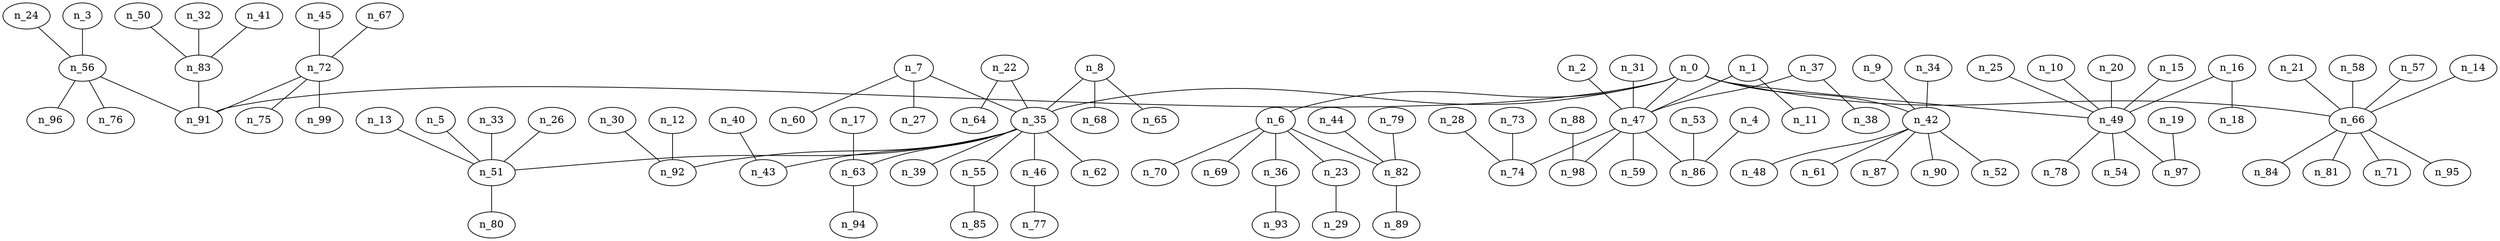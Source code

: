 graph grafoErdosRenyi_100_400_BFS  {
n_0;
n_91;
n_35;
n_6;
n_47;
n_42;
n_49;
n_66;
n_56;
n_83;
n_72;
n_7;
n_43;
n_51;
n_92;
n_62;
n_39;
n_55;
n_46;
n_22;
n_8;
n_63;
n_23;
n_70;
n_69;
n_82;
n_36;
n_2;
n_1;
n_74;
n_98;
n_86;
n_37;
n_31;
n_59;
n_61;
n_9;
n_87;
n_90;
n_52;
n_48;
n_34;
n_54;
n_20;
n_78;
n_15;
n_16;
n_25;
n_97;
n_10;
n_57;
n_95;
n_84;
n_14;
n_81;
n_71;
n_21;
n_58;
n_76;
n_96;
n_3;
n_24;
n_41;
n_50;
n_32;
n_67;
n_99;
n_45;
n_75;
n_60;
n_27;
n_40;
n_5;
n_33;
n_26;
n_80;
n_13;
n_12;
n_30;
n_85;
n_77;
n_64;
n_65;
n_68;
n_17;
n_94;
n_29;
n_79;
n_89;
n_44;
n_93;
n_11;
n_73;
n_28;
n_88;
n_4;
n_53;
n_38;
n_18;
n_19;
n_0 -- n_91;
n_0 -- n_35;
n_0 -- n_6;
n_0 -- n_47;
n_0 -- n_42;
n_0 -- n_49;
n_0 -- n_66;
n_56 -- n_91;
n_83 -- n_91;
n_72 -- n_91;
n_7 -- n_35;
n_35 -- n_43;
n_35 -- n_51;
n_35 -- n_92;
n_35 -- n_62;
n_35 -- n_39;
n_35 -- n_55;
n_35 -- n_46;
n_22 -- n_35;
n_8 -- n_35;
n_35 -- n_63;
n_6 -- n_23;
n_6 -- n_70;
n_6 -- n_69;
n_6 -- n_82;
n_6 -- n_36;
n_2 -- n_47;
n_1 -- n_47;
n_47 -- n_74;
n_47 -- n_98;
n_47 -- n_86;
n_37 -- n_47;
n_31 -- n_47;
n_47 -- n_59;
n_42 -- n_61;
n_9 -- n_42;
n_42 -- n_87;
n_42 -- n_90;
n_42 -- n_52;
n_42 -- n_48;
n_34 -- n_42;
n_49 -- n_54;
n_20 -- n_49;
n_49 -- n_78;
n_15 -- n_49;
n_16 -- n_49;
n_25 -- n_49;
n_49 -- n_97;
n_10 -- n_49;
n_57 -- n_66;
n_66 -- n_95;
n_66 -- n_84;
n_14 -- n_66;
n_66 -- n_81;
n_66 -- n_71;
n_21 -- n_66;
n_58 -- n_66;
n_56 -- n_76;
n_56 -- n_96;
n_3 -- n_56;
n_24 -- n_56;
n_41 -- n_83;
n_50 -- n_83;
n_32 -- n_83;
n_67 -- n_72;
n_72 -- n_99;
n_45 -- n_72;
n_72 -- n_75;
n_7 -- n_60;
n_7 -- n_27;
n_40 -- n_43;
n_5 -- n_51;
n_33 -- n_51;
n_26 -- n_51;
n_51 -- n_80;
n_13 -- n_51;
n_12 -- n_92;
n_30 -- n_92;
n_55 -- n_85;
n_46 -- n_77;
n_22 -- n_64;
n_8 -- n_65;
n_8 -- n_68;
n_17 -- n_63;
n_63 -- n_94;
n_23 -- n_29;
n_79 -- n_82;
n_82 -- n_89;
n_44 -- n_82;
n_36 -- n_93;
n_1 -- n_11;
n_73 -- n_74;
n_28 -- n_74;
n_88 -- n_98;
n_4 -- n_86;
n_53 -- n_86;
n_37 -- n_38;
n_16 -- n_18;
n_19 -- n_97;
}